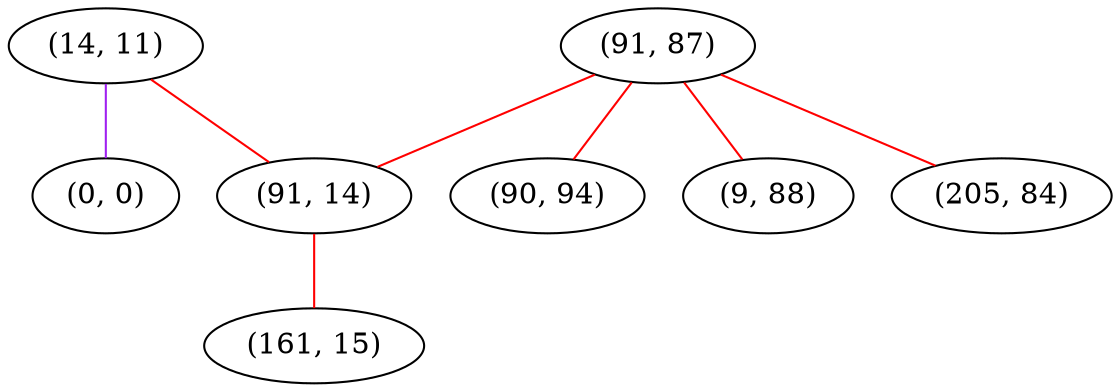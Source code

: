 graph "" {
"(14, 11)";
"(91, 87)";
"(0, 0)";
"(91, 14)";
"(161, 15)";
"(90, 94)";
"(9, 88)";
"(205, 84)";
"(14, 11)" -- "(0, 0)"  [color=purple, key=0, weight=4];
"(14, 11)" -- "(91, 14)"  [color=red, key=0, weight=1];
"(91, 87)" -- "(9, 88)"  [color=red, key=0, weight=1];
"(91, 87)" -- "(90, 94)"  [color=red, key=0, weight=1];
"(91, 87)" -- "(205, 84)"  [color=red, key=0, weight=1];
"(91, 87)" -- "(91, 14)"  [color=red, key=0, weight=1];
"(91, 14)" -- "(161, 15)"  [color=red, key=0, weight=1];
}
